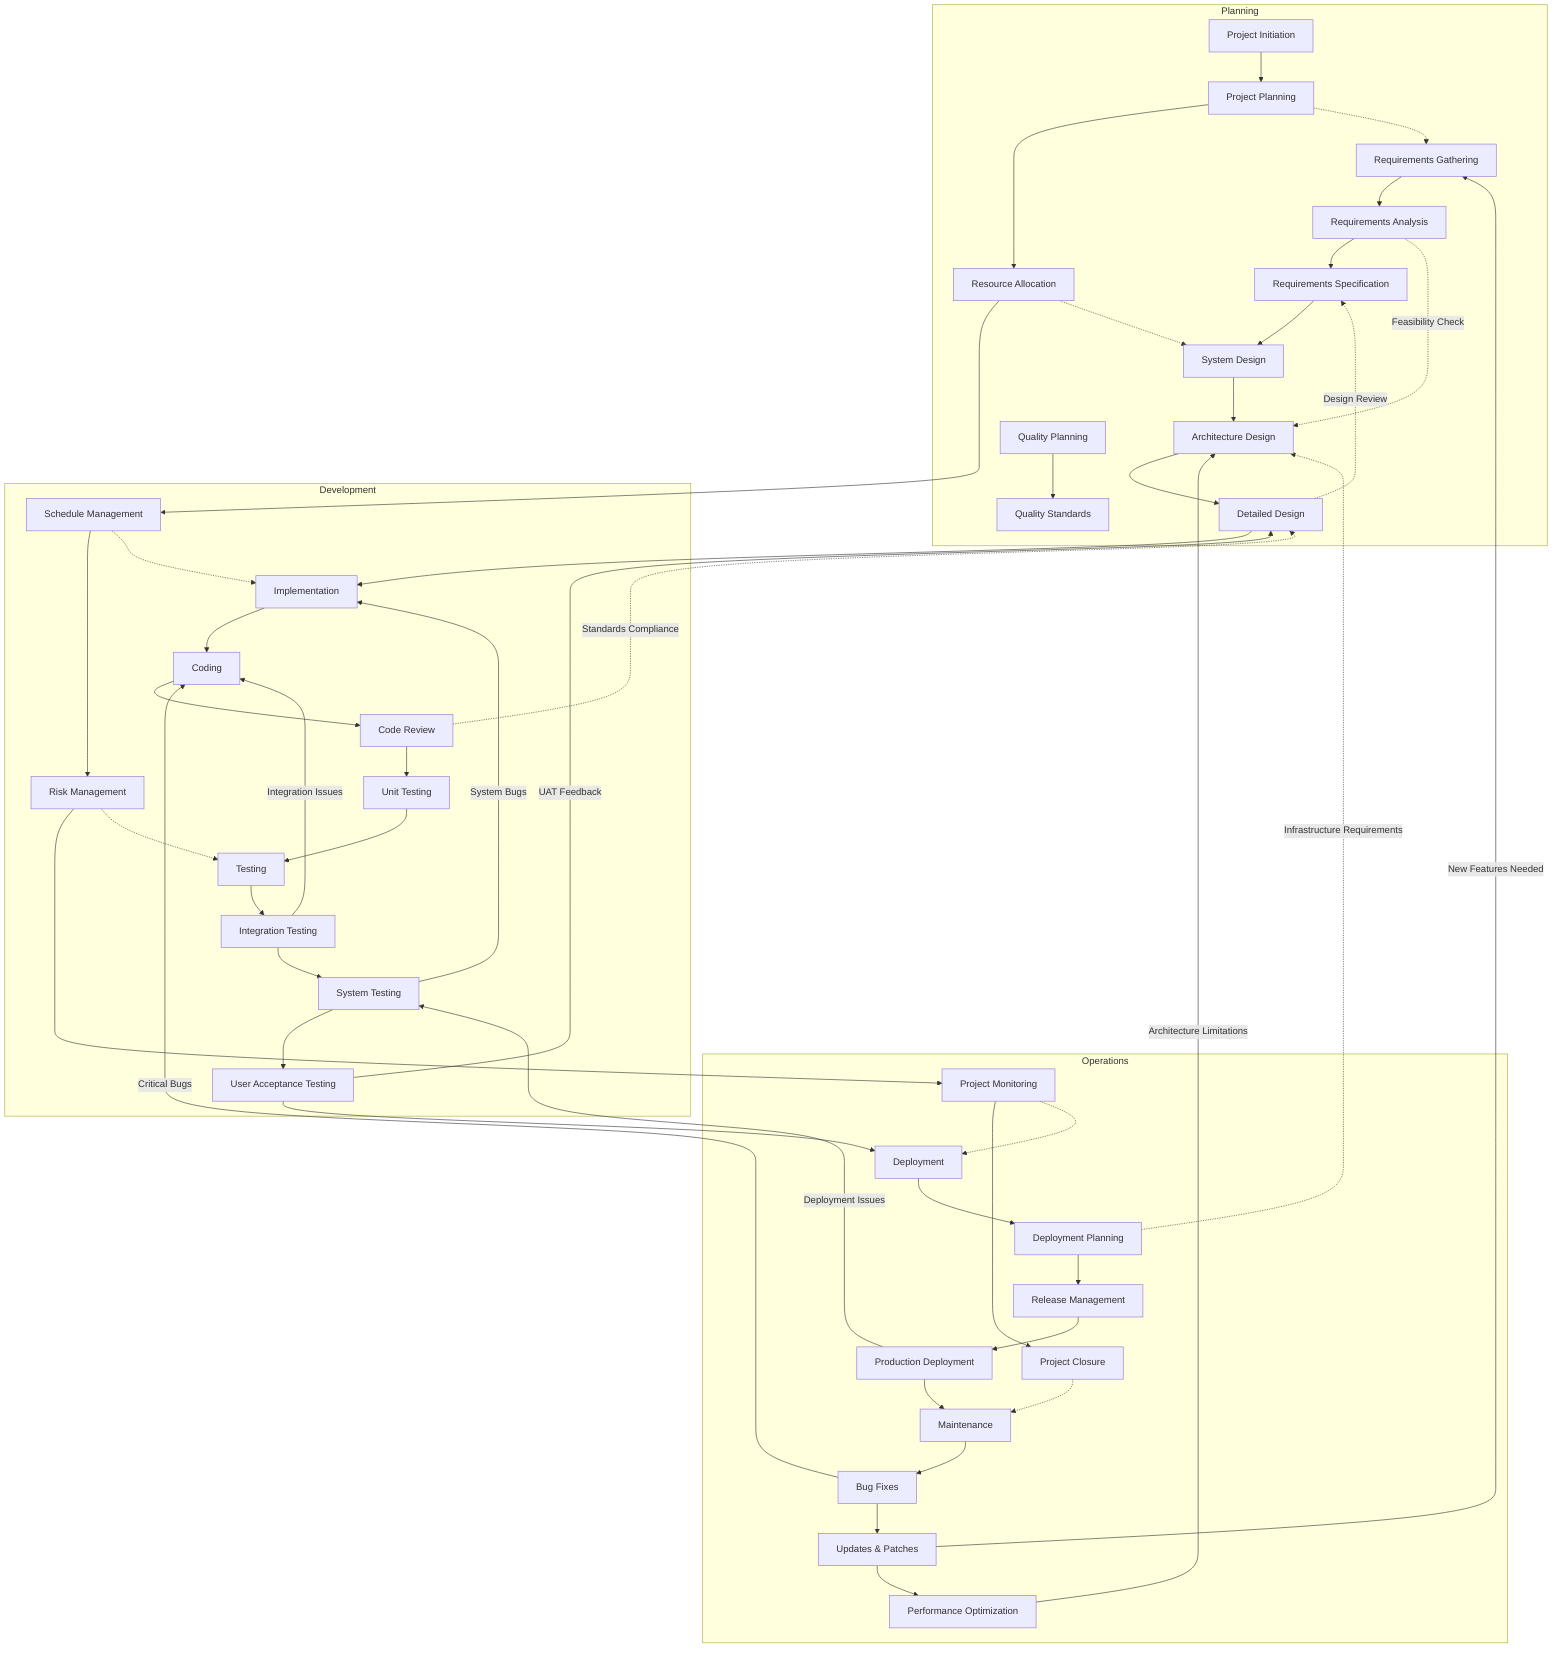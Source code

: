 flowchart TD
    A[Requirements Gathering] --> A1[Requirements Analysis]
    A1 --> A2[Requirements Specification]
    A2 --> B[System Design]
    B --> B1[Architecture Design]
    B1 --> B2[Detailed Design]
    B2 --> C[Implementation]
    C --> C1[Coding]
    C1 --> C2[Code Review]
    C2 --> C3[Unit Testing]
    C3 --> D[Testing]
    D --> D1[Integration Testing]
    D1 --> D2[System Testing]
    D2 --> D3[User Acceptance Testing]
    D3 --> E[Deployment]
    E --> E1[Deployment Planning]
    E1 --> E2[Release Management]
    E2 --> E3[Production Deployment]
    E3 --> F[Maintenance]
    F --> F1[Bug Fixes]
    F1 --> F2[Updates & Patches]
    F2 --> F3[Performance Optimization]
    D1 -->|Integration Issues| C1
    D2 -->|System Bugs| C
    D3 -->|UAT Feedback| B2
    E3 -->|Deployment Issues| D2
    F1 -->|Critical Bugs| C1
    F2 -->|New Features Needed| A
    F3 -->|Architecture Limitations| B1
    A1 -.->|Feasibility Check| B1
    B2 -.->|Design Review| A2
    C2 -.->|Standards Compliance| B2
    E1 -.->|Infrastructure Requirements| B1
    PM[Project Initiation] --> PM1[Project Planning]
    PM1 --> PM2[Resource Allocation]
    PM2 --> PM3[Schedule Management]
    PM3 --> PM4[Risk Management]
    PM4 --> PM5[Project Monitoring]
    PM5 --> PM6[Project Closure]
    PM1 -.-> A
    PM2 -.-> B
    PM3 -.-> C
    PM4 -.-> D
    PM5 -.-> E
    PM6 -.-> F
    QA[Quality Planning] --> QA1[Quality Standards]

subgraph Planning
A
A1
A2
B
B1
B2
PM
PM1
PM2
QA
QA1
end

subgraph Development
C
C1
C2
C3
D
D1
D2
D3
PM3
PM4
end

subgraph Operations
E
E1
E2
E3
F
F1
F2
F3
PM5
PM6
end